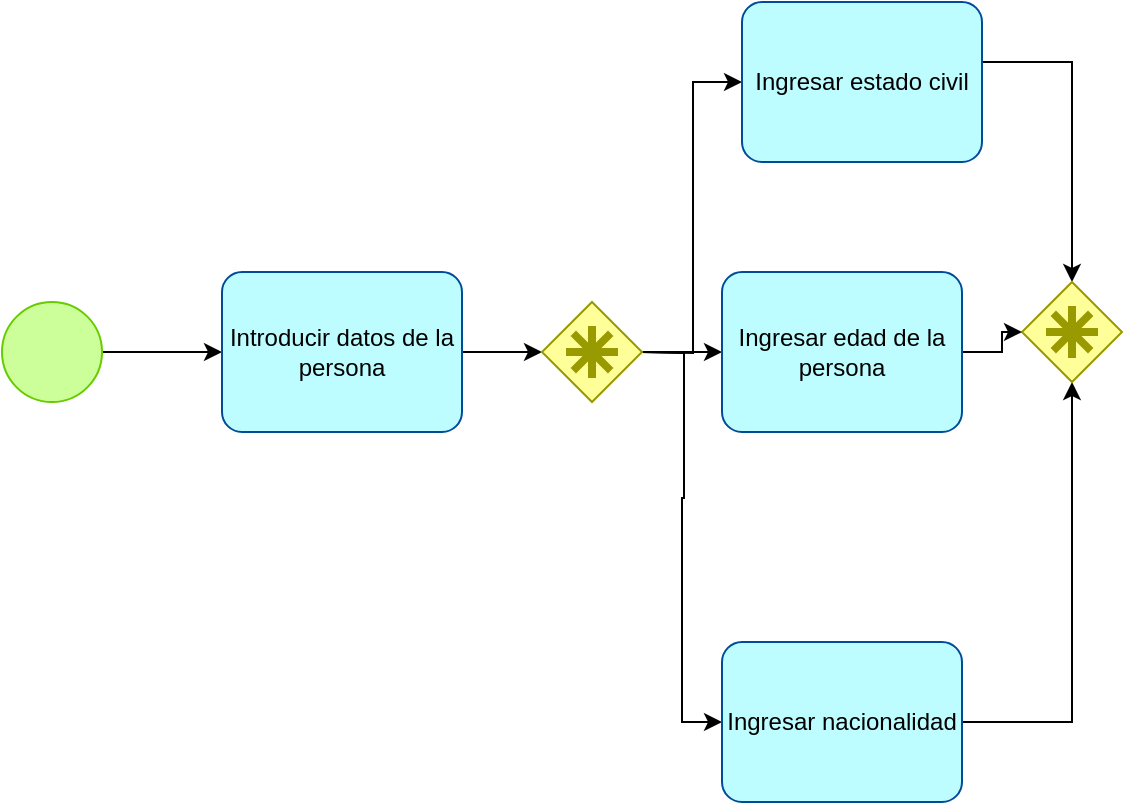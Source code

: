 <mxfile version="20.8.16" type="device"><diagram name="Page-1" id="sKmfst0jwgU7ACIKxavW"><mxGraphModel dx="1122" dy="1788" grid="1" gridSize="10" guides="1" tooltips="1" connect="1" arrows="1" fold="1" page="1" pageScale="1" pageWidth="850" pageHeight="1100" math="0" shadow="0"><root><mxCell id="0"/><mxCell id="1" parent="0"/><mxCell id="YgLQtzVL5zIEviv3QV4a-3" style="edgeStyle=orthogonalEdgeStyle;rounded=0;orthogonalLoop=1;jettySize=auto;html=1;entryX=0;entryY=0.5;entryDx=0;entryDy=0;entryPerimeter=0;" edge="1" parent="1" source="YgLQtzVL5zIEviv3QV4a-1" target="YgLQtzVL5zIEviv3QV4a-2"><mxGeometry relative="1" as="geometry"/></mxCell><mxCell id="YgLQtzVL5zIEviv3QV4a-1" value="" style="points=[[0.145,0.145,0],[0.5,0,0],[0.855,0.145,0],[1,0.5,0],[0.855,0.855,0],[0.5,1,0],[0.145,0.855,0],[0,0.5,0]];shape=mxgraph.bpmn.event;html=1;verticalLabelPosition=bottom;labelBackgroundColor=#ffffff;verticalAlign=top;align=center;perimeter=ellipsePerimeter;outlineConnect=0;aspect=fixed;outline=standard;symbol=general;strokeColor=#66CC00;fillColor=#CCFF99;" vertex="1" parent="1"><mxGeometry x="40" y="130" width="50" height="50" as="geometry"/></mxCell><mxCell id="YgLQtzVL5zIEviv3QV4a-5" style="edgeStyle=orthogonalEdgeStyle;rounded=0;orthogonalLoop=1;jettySize=auto;html=1;entryX=0;entryY=0.5;entryDx=0;entryDy=0;entryPerimeter=0;" edge="1" parent="1" source="YgLQtzVL5zIEviv3QV4a-2"><mxGeometry relative="1" as="geometry"><mxPoint x="310" y="155" as="targetPoint"/></mxGeometry></mxCell><mxCell id="YgLQtzVL5zIEviv3QV4a-2" value="Introducir datos de la persona" style="points=[[0.25,0,0],[0.5,0,0],[0.75,0,0],[1,0.25,0],[1,0.5,0],[1,0.75,0],[0.75,1,0],[0.5,1,0],[0.25,1,0],[0,0.75,0],[0,0.5,0],[0,0.25,0]];shape=mxgraph.bpmn.task;whiteSpace=wrap;rectStyle=rounded;size=10;html=1;taskMarker=abstract;strokeColor=#004C99;fillColor=#BDFDFF;" vertex="1" parent="1"><mxGeometry x="150" y="115" width="120" height="80" as="geometry"/></mxCell><mxCell id="YgLQtzVL5zIEviv3QV4a-9" style="edgeStyle=orthogonalEdgeStyle;rounded=0;orthogonalLoop=1;jettySize=auto;html=1;entryX=0;entryY=0.5;entryDx=0;entryDy=0;entryPerimeter=0;" edge="1" parent="1" target="YgLQtzVL5zIEviv3QV4a-8"><mxGeometry relative="1" as="geometry"><mxPoint x="360" y="155" as="sourcePoint"/></mxGeometry></mxCell><mxCell id="YgLQtzVL5zIEviv3QV4a-10" style="edgeStyle=orthogonalEdgeStyle;rounded=0;orthogonalLoop=1;jettySize=auto;html=1;entryX=0;entryY=0.5;entryDx=0;entryDy=0;entryPerimeter=0;" edge="1" parent="1" target="YgLQtzVL5zIEviv3QV4a-7"><mxGeometry relative="1" as="geometry"><mxPoint x="360" y="155" as="sourcePoint"/></mxGeometry></mxCell><mxCell id="YgLQtzVL5zIEviv3QV4a-12" style="edgeStyle=orthogonalEdgeStyle;rounded=0;orthogonalLoop=1;jettySize=auto;html=1;entryX=0.5;entryY=1;entryDx=0;entryDy=0;entryPerimeter=0;" edge="1" parent="1" source="YgLQtzVL5zIEviv3QV4a-7" target="YgLQtzVL5zIEviv3QV4a-14"><mxGeometry relative="1" as="geometry"><mxPoint x="555" y="170" as="targetPoint"/></mxGeometry></mxCell><mxCell id="YgLQtzVL5zIEviv3QV4a-7" value="Ingresar nacionalidad" style="points=[[0.25,0,0],[0.5,0,0],[0.75,0,0],[1,0.25,0],[1,0.5,0],[1,0.75,0],[0.75,1,0],[0.5,1,0],[0.25,1,0],[0,0.75,0],[0,0.5,0],[0,0.25,0]];shape=mxgraph.bpmn.task;whiteSpace=wrap;rectStyle=rounded;size=10;html=1;taskMarker=abstract;strokeColor=#004C99;fillColor=#BDFDFF;" vertex="1" parent="1"><mxGeometry x="400" y="300" width="120" height="80" as="geometry"/></mxCell><mxCell id="YgLQtzVL5zIEviv3QV4a-11" style="edgeStyle=orthogonalEdgeStyle;rounded=0;orthogonalLoop=1;jettySize=auto;html=1;entryX=0.5;entryY=0;entryDx=0;entryDy=0;entryPerimeter=0;" edge="1" parent="1" source="YgLQtzVL5zIEviv3QV4a-8" target="YgLQtzVL5zIEviv3QV4a-14"><mxGeometry relative="1" as="geometry"><mxPoint x="555" y="120" as="targetPoint"/><Array as="points"><mxPoint x="575" y="10"/></Array></mxGeometry></mxCell><mxCell id="YgLQtzVL5zIEviv3QV4a-8" value="Ingresar estado civil" style="points=[[0.25,0,0],[0.5,0,0],[0.75,0,0],[1,0.25,0],[1,0.5,0],[1,0.75,0],[0.75,1,0],[0.5,1,0],[0.25,1,0],[0,0.75,0],[0,0.5,0],[0,0.25,0]];shape=mxgraph.bpmn.task;whiteSpace=wrap;rectStyle=rounded;size=10;html=1;taskMarker=abstract;strokeColor=#004C99;fillColor=#BDFDFF;" vertex="1" parent="1"><mxGeometry x="410" y="-20" width="120" height="80" as="geometry"/></mxCell><mxCell id="YgLQtzVL5zIEviv3QV4a-16" style="edgeStyle=orthogonalEdgeStyle;rounded=0;orthogonalLoop=1;jettySize=auto;html=1;" edge="1" parent="1" source="YgLQtzVL5zIEviv3QV4a-13" target="YgLQtzVL5zIEviv3QV4a-15"><mxGeometry relative="1" as="geometry"/></mxCell><mxCell id="YgLQtzVL5zIEviv3QV4a-13" value="" style="points=[[0.25,0.25,0],[0.5,0,0],[0.75,0.25,0],[1,0.5,0],[0.75,0.75,0],[0.5,1,0],[0.25,0.75,0],[0,0.5,0]];shape=mxgraph.bpmn.gateway2;html=1;verticalLabelPosition=bottom;labelBackgroundColor=#ffffff;verticalAlign=top;align=center;perimeter=rhombusPerimeter;outlineConnect=0;outline=none;symbol=none;gwType=complex;strokeColor=#999900;fillColor=#FFFF99;" vertex="1" parent="1"><mxGeometry x="310" y="130" width="50" height="50" as="geometry"/></mxCell><mxCell id="YgLQtzVL5zIEviv3QV4a-14" value="" style="points=[[0.25,0.25,0],[0.5,0,0],[0.75,0.25,0],[1,0.5,0],[0.75,0.75,0],[0.5,1,0],[0.25,0.75,0],[0,0.5,0]];shape=mxgraph.bpmn.gateway2;html=1;verticalLabelPosition=bottom;labelBackgroundColor=#ffffff;verticalAlign=top;align=center;perimeter=rhombusPerimeter;outlineConnect=0;outline=none;symbol=none;gwType=complex;strokeColor=#999900;fillColor=#FFFF99;" vertex="1" parent="1"><mxGeometry x="550" y="120" width="50" height="50" as="geometry"/></mxCell><mxCell id="YgLQtzVL5zIEviv3QV4a-17" style="edgeStyle=orthogonalEdgeStyle;rounded=0;orthogonalLoop=1;jettySize=auto;html=1;entryX=0;entryY=0.5;entryDx=0;entryDy=0;entryPerimeter=0;" edge="1" parent="1" source="YgLQtzVL5zIEviv3QV4a-15" target="YgLQtzVL5zIEviv3QV4a-14"><mxGeometry relative="1" as="geometry"/></mxCell><mxCell id="YgLQtzVL5zIEviv3QV4a-15" value="Ingresar edad de la persona" style="points=[[0.25,0,0],[0.5,0,0],[0.75,0,0],[1,0.25,0],[1,0.5,0],[1,0.75,0],[0.75,1,0],[0.5,1,0],[0.25,1,0],[0,0.75,0],[0,0.5,0],[0,0.25,0]];shape=mxgraph.bpmn.task;whiteSpace=wrap;rectStyle=rounded;size=10;html=1;taskMarker=abstract;strokeColor=#004C99;fillColor=#BDFDFF;" vertex="1" parent="1"><mxGeometry x="400" y="115" width="120" height="80" as="geometry"/></mxCell></root></mxGraphModel></diagram></mxfile>